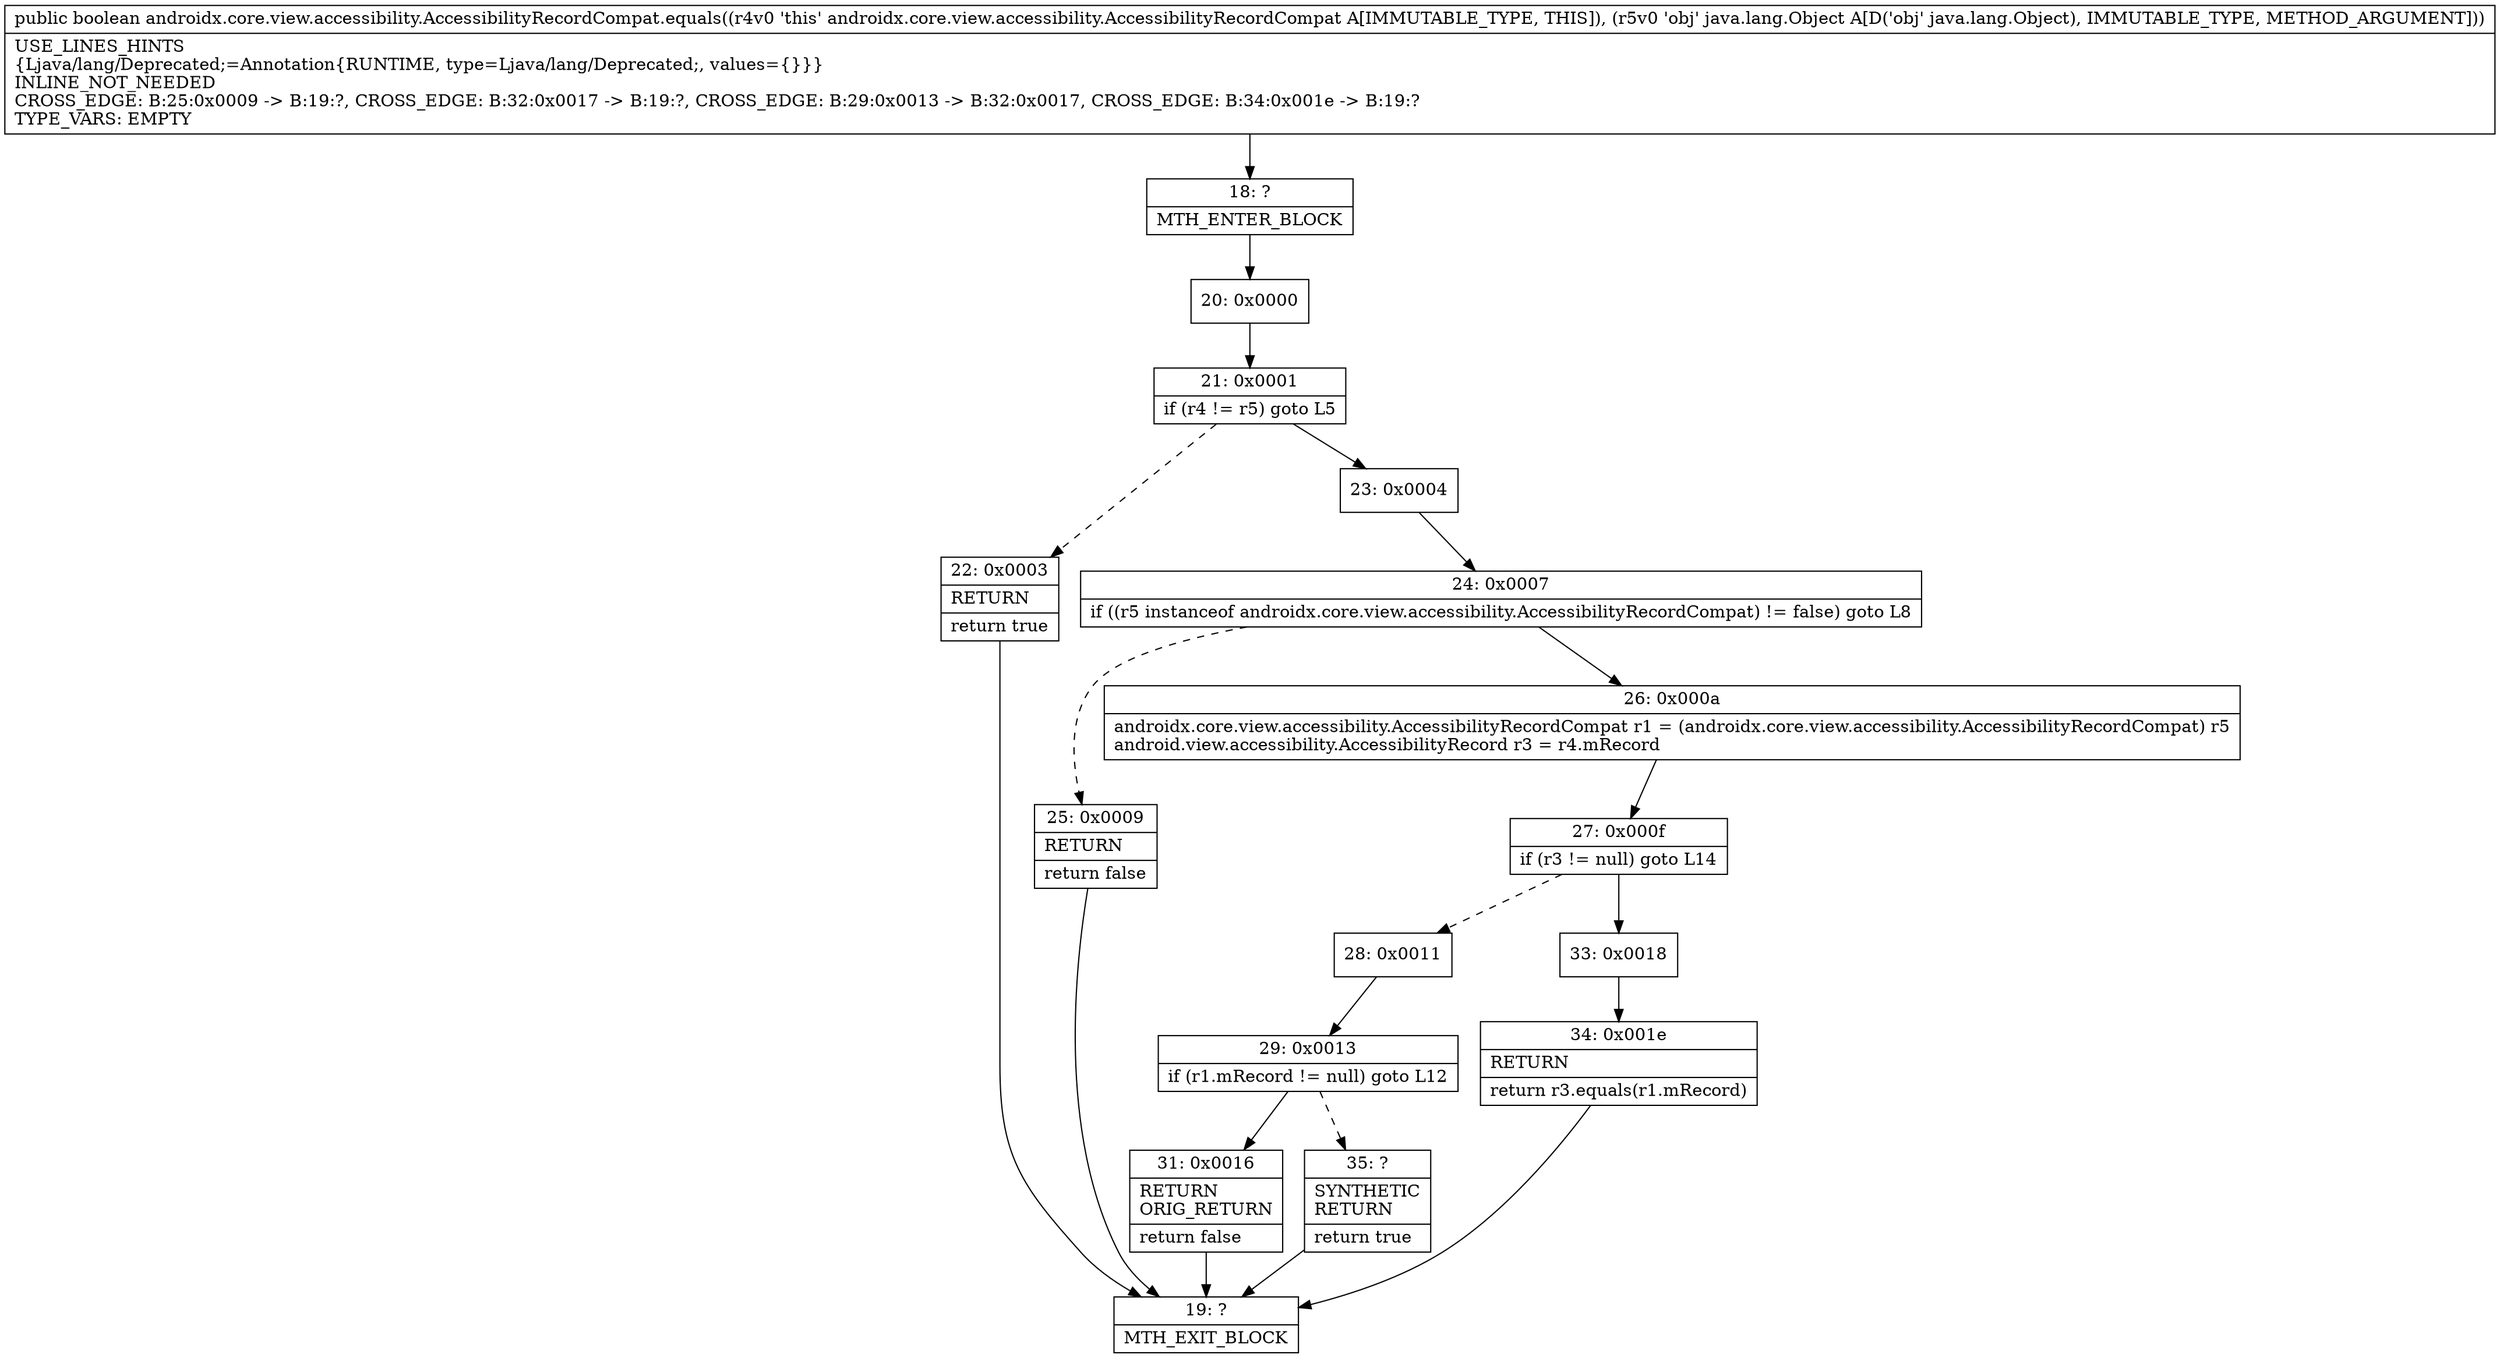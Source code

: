 digraph "CFG forandroidx.core.view.accessibility.AccessibilityRecordCompat.equals(Ljava\/lang\/Object;)Z" {
Node_18 [shape=record,label="{18\:\ ?|MTH_ENTER_BLOCK\l}"];
Node_20 [shape=record,label="{20\:\ 0x0000}"];
Node_21 [shape=record,label="{21\:\ 0x0001|if (r4 != r5) goto L5\l}"];
Node_22 [shape=record,label="{22\:\ 0x0003|RETURN\l|return true\l}"];
Node_19 [shape=record,label="{19\:\ ?|MTH_EXIT_BLOCK\l}"];
Node_23 [shape=record,label="{23\:\ 0x0004}"];
Node_24 [shape=record,label="{24\:\ 0x0007|if ((r5 instanceof androidx.core.view.accessibility.AccessibilityRecordCompat) != false) goto L8\l}"];
Node_25 [shape=record,label="{25\:\ 0x0009|RETURN\l|return false\l}"];
Node_26 [shape=record,label="{26\:\ 0x000a|androidx.core.view.accessibility.AccessibilityRecordCompat r1 = (androidx.core.view.accessibility.AccessibilityRecordCompat) r5\landroid.view.accessibility.AccessibilityRecord r3 = r4.mRecord\l}"];
Node_27 [shape=record,label="{27\:\ 0x000f|if (r3 != null) goto L14\l}"];
Node_28 [shape=record,label="{28\:\ 0x0011}"];
Node_29 [shape=record,label="{29\:\ 0x0013|if (r1.mRecord != null) goto L12\l}"];
Node_31 [shape=record,label="{31\:\ 0x0016|RETURN\lORIG_RETURN\l|return false\l}"];
Node_35 [shape=record,label="{35\:\ ?|SYNTHETIC\lRETURN\l|return true\l}"];
Node_33 [shape=record,label="{33\:\ 0x0018}"];
Node_34 [shape=record,label="{34\:\ 0x001e|RETURN\l|return r3.equals(r1.mRecord)\l}"];
MethodNode[shape=record,label="{public boolean androidx.core.view.accessibility.AccessibilityRecordCompat.equals((r4v0 'this' androidx.core.view.accessibility.AccessibilityRecordCompat A[IMMUTABLE_TYPE, THIS]), (r5v0 'obj' java.lang.Object A[D('obj' java.lang.Object), IMMUTABLE_TYPE, METHOD_ARGUMENT]))  | USE_LINES_HINTS\l\{Ljava\/lang\/Deprecated;=Annotation\{RUNTIME, type=Ljava\/lang\/Deprecated;, values=\{\}\}\}\lINLINE_NOT_NEEDED\lCROSS_EDGE: B:25:0x0009 \-\> B:19:?, CROSS_EDGE: B:32:0x0017 \-\> B:19:?, CROSS_EDGE: B:29:0x0013 \-\> B:32:0x0017, CROSS_EDGE: B:34:0x001e \-\> B:19:?\lTYPE_VARS: EMPTY\l}"];
MethodNode -> Node_18;Node_18 -> Node_20;
Node_20 -> Node_21;
Node_21 -> Node_22[style=dashed];
Node_21 -> Node_23;
Node_22 -> Node_19;
Node_23 -> Node_24;
Node_24 -> Node_25[style=dashed];
Node_24 -> Node_26;
Node_25 -> Node_19;
Node_26 -> Node_27;
Node_27 -> Node_28[style=dashed];
Node_27 -> Node_33;
Node_28 -> Node_29;
Node_29 -> Node_31;
Node_29 -> Node_35[style=dashed];
Node_31 -> Node_19;
Node_35 -> Node_19;
Node_33 -> Node_34;
Node_34 -> Node_19;
}

